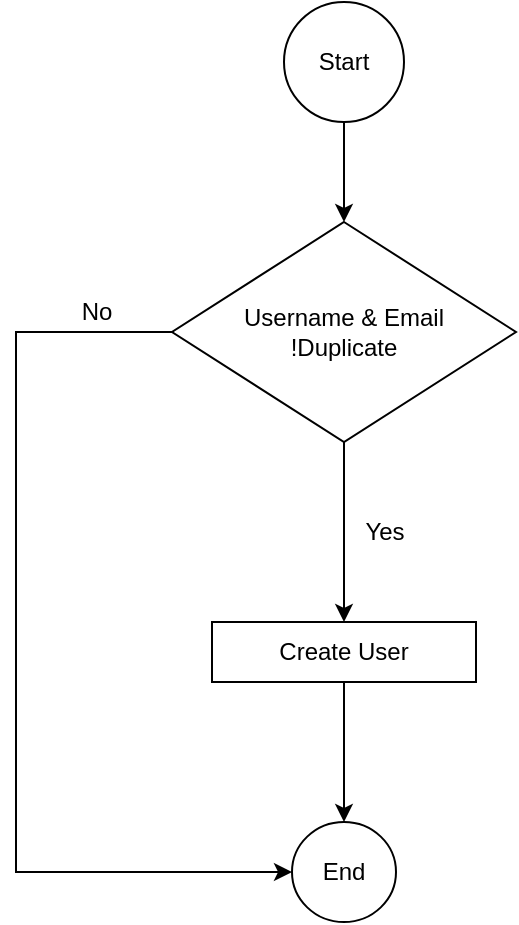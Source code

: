 <mxfile version="24.7.7" pages="6">
  <diagram name="Register" id="dZUUIYcdnAVPx5SltyMN">
    <mxGraphModel dx="1434" dy="746" grid="1" gridSize="10" guides="1" tooltips="1" connect="1" arrows="1" fold="1" page="1" pageScale="1" pageWidth="827" pageHeight="1169" math="0" shadow="0">
      <root>
        <mxCell id="0" />
        <mxCell id="1" parent="0" />
        <mxCell id="X9lbfb_LzI6aHxAgKHcs-7" value="" style="edgeStyle=orthogonalEdgeStyle;rounded=0;orthogonalLoop=1;jettySize=auto;html=1;" edge="1" parent="1" source="X9lbfb_LzI6aHxAgKHcs-1" target="X9lbfb_LzI6aHxAgKHcs-6">
          <mxGeometry relative="1" as="geometry" />
        </mxCell>
        <mxCell id="X9lbfb_LzI6aHxAgKHcs-1" value="Start" style="ellipse;whiteSpace=wrap;html=1;" vertex="1" parent="1">
          <mxGeometry x="384" y="70" width="60" height="60" as="geometry" />
        </mxCell>
        <mxCell id="X9lbfb_LzI6aHxAgKHcs-9" value="" style="edgeStyle=orthogonalEdgeStyle;rounded=0;orthogonalLoop=1;jettySize=auto;html=1;" edge="1" parent="1" source="X9lbfb_LzI6aHxAgKHcs-6" target="X9lbfb_LzI6aHxAgKHcs-8">
          <mxGeometry relative="1" as="geometry" />
        </mxCell>
        <mxCell id="X9lbfb_LzI6aHxAgKHcs-12" style="edgeStyle=orthogonalEdgeStyle;rounded=0;orthogonalLoop=1;jettySize=auto;html=1;entryX=0;entryY=0.5;entryDx=0;entryDy=0;" edge="1" parent="1" source="X9lbfb_LzI6aHxAgKHcs-6" target="X9lbfb_LzI6aHxAgKHcs-10">
          <mxGeometry relative="1" as="geometry">
            <Array as="points">
              <mxPoint x="250" y="235" />
              <mxPoint x="250" y="505" />
            </Array>
          </mxGeometry>
        </mxCell>
        <mxCell id="X9lbfb_LzI6aHxAgKHcs-6" value="Username &amp;amp; Email&lt;div&gt;!Duplicate&lt;/div&gt;" style="rhombus;whiteSpace=wrap;html=1;" vertex="1" parent="1">
          <mxGeometry x="328" y="180" width="172" height="110" as="geometry" />
        </mxCell>
        <mxCell id="X9lbfb_LzI6aHxAgKHcs-11" value="" style="edgeStyle=orthogonalEdgeStyle;rounded=0;orthogonalLoop=1;jettySize=auto;html=1;" edge="1" parent="1" source="X9lbfb_LzI6aHxAgKHcs-8" target="X9lbfb_LzI6aHxAgKHcs-10">
          <mxGeometry relative="1" as="geometry" />
        </mxCell>
        <mxCell id="X9lbfb_LzI6aHxAgKHcs-8" value="Create User" style="whiteSpace=wrap;html=1;" vertex="1" parent="1">
          <mxGeometry x="348" y="380" width="132" height="30" as="geometry" />
        </mxCell>
        <mxCell id="X9lbfb_LzI6aHxAgKHcs-10" value="End" style="ellipse;whiteSpace=wrap;html=1;" vertex="1" parent="1">
          <mxGeometry x="388" y="480" width="52" height="50" as="geometry" />
        </mxCell>
        <mxCell id="X9lbfb_LzI6aHxAgKHcs-13" value="No" style="text;html=1;align=center;verticalAlign=middle;resizable=0;points=[];autosize=1;strokeColor=none;fillColor=none;" vertex="1" parent="1">
          <mxGeometry x="270" y="210" width="40" height="30" as="geometry" />
        </mxCell>
        <mxCell id="X9lbfb_LzI6aHxAgKHcs-14" value="Yes" style="text;html=1;align=center;verticalAlign=middle;resizable=0;points=[];autosize=1;strokeColor=none;fillColor=none;" vertex="1" parent="1">
          <mxGeometry x="414" y="320" width="40" height="30" as="geometry" />
        </mxCell>
      </root>
    </mxGraphModel>
  </diagram>
  <diagram id="fovqAUWEoQaIrPCyReky" name="Login">
    <mxGraphModel dx="1434" dy="746" grid="1" gridSize="10" guides="1" tooltips="1" connect="1" arrows="1" fold="1" page="1" pageScale="1" pageWidth="827" pageHeight="1169" math="0" shadow="0">
      <root>
        <mxCell id="0" />
        <mxCell id="1" parent="0" />
        <mxCell id="69Zj9sNfb4D5RP3l9T7S-1" value="" style="edgeStyle=orthogonalEdgeStyle;rounded=0;orthogonalLoop=1;jettySize=auto;html=1;" edge="1" parent="1" source="69Zj9sNfb4D5RP3l9T7S-2" target="69Zj9sNfb4D5RP3l9T7S-5">
          <mxGeometry relative="1" as="geometry" />
        </mxCell>
        <mxCell id="69Zj9sNfb4D5RP3l9T7S-2" value="Start" style="ellipse;whiteSpace=wrap;html=1;" vertex="1" parent="1">
          <mxGeometry x="384" y="70" width="60" height="60" as="geometry" />
        </mxCell>
        <mxCell id="69Zj9sNfb4D5RP3l9T7S-3" value="" style="edgeStyle=orthogonalEdgeStyle;rounded=0;orthogonalLoop=1;jettySize=auto;html=1;" edge="1" parent="1" source="69Zj9sNfb4D5RP3l9T7S-5" target="69Zj9sNfb4D5RP3l9T7S-7">
          <mxGeometry relative="1" as="geometry" />
        </mxCell>
        <mxCell id="69Zj9sNfb4D5RP3l9T7S-4" style="edgeStyle=orthogonalEdgeStyle;rounded=0;orthogonalLoop=1;jettySize=auto;html=1;entryX=0;entryY=0.5;entryDx=0;entryDy=0;" edge="1" parent="1" source="69Zj9sNfb4D5RP3l9T7S-5" target="69Zj9sNfb4D5RP3l9T7S-8">
          <mxGeometry relative="1" as="geometry">
            <Array as="points">
              <mxPoint x="250" y="235" />
              <mxPoint x="250" y="505" />
            </Array>
          </mxGeometry>
        </mxCell>
        <mxCell id="69Zj9sNfb4D5RP3l9T7S-5" value="Login" style="rhombus;whiteSpace=wrap;html=1;" vertex="1" parent="1">
          <mxGeometry x="328" y="180" width="172" height="110" as="geometry" />
        </mxCell>
        <mxCell id="69Zj9sNfb4D5RP3l9T7S-6" value="" style="edgeStyle=orthogonalEdgeStyle;rounded=0;orthogonalLoop=1;jettySize=auto;html=1;" edge="1" parent="1" source="69Zj9sNfb4D5RP3l9T7S-7" target="69Zj9sNfb4D5RP3l9T7S-8">
          <mxGeometry relative="1" as="geometry" />
        </mxCell>
        <mxCell id="69Zj9sNfb4D5RP3l9T7S-7" value="Get Token" style="whiteSpace=wrap;html=1;" vertex="1" parent="1">
          <mxGeometry x="348" y="380" width="132" height="30" as="geometry" />
        </mxCell>
        <mxCell id="69Zj9sNfb4D5RP3l9T7S-8" value="End" style="ellipse;whiteSpace=wrap;html=1;" vertex="1" parent="1">
          <mxGeometry x="388" y="480" width="52" height="50" as="geometry" />
        </mxCell>
        <mxCell id="69Zj9sNfb4D5RP3l9T7S-9" value="No" style="text;html=1;align=center;verticalAlign=middle;resizable=0;points=[];autosize=1;strokeColor=none;fillColor=none;" vertex="1" parent="1">
          <mxGeometry x="270" y="210" width="40" height="30" as="geometry" />
        </mxCell>
        <mxCell id="69Zj9sNfb4D5RP3l9T7S-10" value="Yes" style="text;html=1;align=center;verticalAlign=middle;resizable=0;points=[];autosize=1;strokeColor=none;fillColor=none;" vertex="1" parent="1">
          <mxGeometry x="414" y="320" width="40" height="30" as="geometry" />
        </mxCell>
      </root>
    </mxGraphModel>
  </diagram>
  <diagram id="3NAkndN4-cFhVOlqZd2_" name="Create Qoute">
    <mxGraphModel dx="1434" dy="746" grid="1" gridSize="10" guides="1" tooltips="1" connect="1" arrows="1" fold="1" page="1" pageScale="1" pageWidth="827" pageHeight="1169" math="0" shadow="0">
      <root>
        <mxCell id="0" />
        <mxCell id="1" parent="0" />
        <mxCell id="gxKi449FXckUinpnHyON-2" value="" style="edgeStyle=orthogonalEdgeStyle;rounded=0;orthogonalLoop=1;jettySize=auto;html=1;" edge="1" parent="1" source="Mitbnf_qA18mQ-tIvpLp-2" target="gxKi449FXckUinpnHyON-1">
          <mxGeometry relative="1" as="geometry" />
        </mxCell>
        <mxCell id="Mitbnf_qA18mQ-tIvpLp-2" value="Start" style="ellipse;whiteSpace=wrap;html=1;" vertex="1" parent="1">
          <mxGeometry x="384" y="70" width="60" height="60" as="geometry" />
        </mxCell>
        <mxCell id="gxKi449FXckUinpnHyON-4" value="" style="edgeStyle=orthogonalEdgeStyle;rounded=0;orthogonalLoop=1;jettySize=auto;html=1;" edge="1" parent="1" source="gxKi449FXckUinpnHyON-1" target="gxKi449FXckUinpnHyON-3">
          <mxGeometry relative="1" as="geometry" />
        </mxCell>
        <mxCell id="gxKi449FXckUinpnHyON-1" value="Create Qoute" style="whiteSpace=wrap;html=1;" vertex="1" parent="1">
          <mxGeometry x="358" y="180" width="112" height="40" as="geometry" />
        </mxCell>
        <mxCell id="gxKi449FXckUinpnHyON-6" value="" style="edgeStyle=orthogonalEdgeStyle;rounded=0;orthogonalLoop=1;jettySize=auto;html=1;" edge="1" parent="1" source="gxKi449FXckUinpnHyON-3" target="gxKi449FXckUinpnHyON-5">
          <mxGeometry relative="1" as="geometry" />
        </mxCell>
        <mxCell id="gxKi449FXckUinpnHyON-9" style="edgeStyle=orthogonalEdgeStyle;rounded=0;orthogonalLoop=1;jettySize=auto;html=1;entryX=0;entryY=0.5;entryDx=0;entryDy=0;" edge="1" parent="1" source="gxKi449FXckUinpnHyON-3" target="gxKi449FXckUinpnHyON-7">
          <mxGeometry relative="1" as="geometry">
            <Array as="points">
              <mxPoint x="280" y="300" />
              <mxPoint x="280" y="560" />
            </Array>
          </mxGeometry>
        </mxCell>
        <mxCell id="gxKi449FXckUinpnHyON-3" value="Check token" style="rhombus;whiteSpace=wrap;html=1;" vertex="1" parent="1">
          <mxGeometry x="358" y="270" width="112" height="60" as="geometry" />
        </mxCell>
        <mxCell id="gxKi449FXckUinpnHyON-8" value="" style="edgeStyle=orthogonalEdgeStyle;rounded=0;orthogonalLoop=1;jettySize=auto;html=1;" edge="1" parent="1" source="gxKi449FXckUinpnHyON-5" target="gxKi449FXckUinpnHyON-7">
          <mxGeometry relative="1" as="geometry" />
        </mxCell>
        <mxCell id="gxKi449FXckUinpnHyON-5" value="Create qoute success" style="whiteSpace=wrap;html=1;" vertex="1" parent="1">
          <mxGeometry x="338" y="420" width="152" height="40" as="geometry" />
        </mxCell>
        <mxCell id="gxKi449FXckUinpnHyON-7" value="End" style="ellipse;whiteSpace=wrap;html=1;" vertex="1" parent="1">
          <mxGeometry x="378" y="530" width="72" height="60" as="geometry" />
        </mxCell>
        <mxCell id="gxKi449FXckUinpnHyON-10" value="No" style="text;html=1;align=center;verticalAlign=middle;resizable=0;points=[];autosize=1;strokeColor=none;fillColor=none;" vertex="1" parent="1">
          <mxGeometry x="290" y="270" width="40" height="30" as="geometry" />
        </mxCell>
        <mxCell id="gxKi449FXckUinpnHyON-11" value="Yes" style="text;html=1;align=center;verticalAlign=middle;resizable=0;points=[];autosize=1;strokeColor=none;fillColor=none;" vertex="1" parent="1">
          <mxGeometry x="414" y="360" width="40" height="30" as="geometry" />
        </mxCell>
      </root>
    </mxGraphModel>
  </diagram>
  <diagram id="O3l0yG0qmkUcUaKmreGW" name="Get List Qoute">
    <mxGraphModel dx="1434" dy="746" grid="1" gridSize="10" guides="1" tooltips="1" connect="1" arrows="1" fold="1" page="1" pageScale="1" pageWidth="827" pageHeight="1169" math="0" shadow="0">
      <root>
        <mxCell id="0" />
        <mxCell id="1" parent="0" />
        <mxCell id="lEhAREbDbZDP3LBeMXkX-1" value="" style="edgeStyle=orthogonalEdgeStyle;rounded=0;orthogonalLoop=1;jettySize=auto;html=1;" edge="1" parent="1" source="lEhAREbDbZDP3LBeMXkX-2" target="lEhAREbDbZDP3LBeMXkX-4">
          <mxGeometry relative="1" as="geometry" />
        </mxCell>
        <mxCell id="lEhAREbDbZDP3LBeMXkX-2" value="Start" style="ellipse;whiteSpace=wrap;html=1;" vertex="1" parent="1">
          <mxGeometry x="384" y="70" width="60" height="60" as="geometry" />
        </mxCell>
        <mxCell id="lEhAREbDbZDP3LBeMXkX-3" value="" style="edgeStyle=orthogonalEdgeStyle;rounded=0;orthogonalLoop=1;jettySize=auto;html=1;" edge="1" parent="1" source="lEhAREbDbZDP3LBeMXkX-4" target="lEhAREbDbZDP3LBeMXkX-7">
          <mxGeometry relative="1" as="geometry" />
        </mxCell>
        <mxCell id="lEhAREbDbZDP3LBeMXkX-4" value="Get Qoute" style="whiteSpace=wrap;html=1;" vertex="1" parent="1">
          <mxGeometry x="358" y="180" width="112" height="40" as="geometry" />
        </mxCell>
        <mxCell id="lEhAREbDbZDP3LBeMXkX-5" value="" style="edgeStyle=orthogonalEdgeStyle;rounded=0;orthogonalLoop=1;jettySize=auto;html=1;" edge="1" parent="1" source="lEhAREbDbZDP3LBeMXkX-7" target="lEhAREbDbZDP3LBeMXkX-9">
          <mxGeometry relative="1" as="geometry" />
        </mxCell>
        <mxCell id="lEhAREbDbZDP3LBeMXkX-6" style="edgeStyle=orthogonalEdgeStyle;rounded=0;orthogonalLoop=1;jettySize=auto;html=1;entryX=0;entryY=0.5;entryDx=0;entryDy=0;" edge="1" parent="1" source="lEhAREbDbZDP3LBeMXkX-7" target="lEhAREbDbZDP3LBeMXkX-10">
          <mxGeometry relative="1" as="geometry">
            <Array as="points">
              <mxPoint x="280" y="300" />
              <mxPoint x="280" y="560" />
            </Array>
          </mxGeometry>
        </mxCell>
        <mxCell id="lEhAREbDbZDP3LBeMXkX-7" value="Check token" style="rhombus;whiteSpace=wrap;html=1;" vertex="1" parent="1">
          <mxGeometry x="358" y="270" width="112" height="60" as="geometry" />
        </mxCell>
        <mxCell id="lEhAREbDbZDP3LBeMXkX-8" value="" style="edgeStyle=orthogonalEdgeStyle;rounded=0;orthogonalLoop=1;jettySize=auto;html=1;" edge="1" parent="1" source="lEhAREbDbZDP3LBeMXkX-9" target="lEhAREbDbZDP3LBeMXkX-10">
          <mxGeometry relative="1" as="geometry" />
        </mxCell>
        <mxCell id="lEhAREbDbZDP3LBeMXkX-9" value="Get qoute success" style="whiteSpace=wrap;html=1;" vertex="1" parent="1">
          <mxGeometry x="338" y="420" width="152" height="40" as="geometry" />
        </mxCell>
        <mxCell id="lEhAREbDbZDP3LBeMXkX-10" value="End" style="ellipse;whiteSpace=wrap;html=1;" vertex="1" parent="1">
          <mxGeometry x="378" y="530" width="72" height="60" as="geometry" />
        </mxCell>
        <mxCell id="lEhAREbDbZDP3LBeMXkX-11" value="No" style="text;html=1;align=center;verticalAlign=middle;resizable=0;points=[];autosize=1;strokeColor=none;fillColor=none;" vertex="1" parent="1">
          <mxGeometry x="290" y="270" width="40" height="30" as="geometry" />
        </mxCell>
        <mxCell id="lEhAREbDbZDP3LBeMXkX-12" value="Yes" style="text;html=1;align=center;verticalAlign=middle;resizable=0;points=[];autosize=1;strokeColor=none;fillColor=none;" vertex="1" parent="1">
          <mxGeometry x="414" y="360" width="40" height="30" as="geometry" />
        </mxCell>
      </root>
    </mxGraphModel>
  </diagram>
  <diagram id="_IH7IUPLuyBBtFxgbXld" name="Update Qoute">
    <mxGraphModel dx="1434" dy="746" grid="1" gridSize="10" guides="1" tooltips="1" connect="1" arrows="1" fold="1" page="1" pageScale="1" pageWidth="827" pageHeight="1169" math="0" shadow="0">
      <root>
        <mxCell id="0" />
        <mxCell id="1" parent="0" />
        <mxCell id="etZw8xeMoH72KY-Wpsu5-1" value="" style="edgeStyle=orthogonalEdgeStyle;rounded=0;orthogonalLoop=1;jettySize=auto;html=1;" edge="1" parent="1" source="etZw8xeMoH72KY-Wpsu5-2" target="etZw8xeMoH72KY-Wpsu5-4">
          <mxGeometry relative="1" as="geometry" />
        </mxCell>
        <mxCell id="etZw8xeMoH72KY-Wpsu5-2" value="Start" style="ellipse;whiteSpace=wrap;html=1;" vertex="1" parent="1">
          <mxGeometry x="384" y="70" width="60" height="60" as="geometry" />
        </mxCell>
        <mxCell id="etZw8xeMoH72KY-Wpsu5-3" value="" style="edgeStyle=orthogonalEdgeStyle;rounded=0;orthogonalLoop=1;jettySize=auto;html=1;" edge="1" parent="1" source="etZw8xeMoH72KY-Wpsu5-4" target="etZw8xeMoH72KY-Wpsu5-7">
          <mxGeometry relative="1" as="geometry" />
        </mxCell>
        <mxCell id="etZw8xeMoH72KY-Wpsu5-4" value="Update Qoute" style="whiteSpace=wrap;html=1;" vertex="1" parent="1">
          <mxGeometry x="358" y="180" width="112" height="40" as="geometry" />
        </mxCell>
        <mxCell id="etZw8xeMoH72KY-Wpsu5-5" value="" style="edgeStyle=orthogonalEdgeStyle;rounded=0;orthogonalLoop=1;jettySize=auto;html=1;" edge="1" parent="1" source="etZw8xeMoH72KY-Wpsu5-7" target="etZw8xeMoH72KY-Wpsu5-9">
          <mxGeometry relative="1" as="geometry" />
        </mxCell>
        <mxCell id="etZw8xeMoH72KY-Wpsu5-6" style="edgeStyle=orthogonalEdgeStyle;rounded=0;orthogonalLoop=1;jettySize=auto;html=1;entryX=0;entryY=0.5;entryDx=0;entryDy=0;" edge="1" parent="1" source="etZw8xeMoH72KY-Wpsu5-7" target="etZw8xeMoH72KY-Wpsu5-10">
          <mxGeometry relative="1" as="geometry">
            <Array as="points">
              <mxPoint x="280" y="300" />
              <mxPoint x="280" y="560" />
            </Array>
          </mxGeometry>
        </mxCell>
        <mxCell id="etZw8xeMoH72KY-Wpsu5-7" value="Check token" style="rhombus;whiteSpace=wrap;html=1;" vertex="1" parent="1">
          <mxGeometry x="358" y="270" width="112" height="60" as="geometry" />
        </mxCell>
        <mxCell id="etZw8xeMoH72KY-Wpsu5-8" value="" style="edgeStyle=orthogonalEdgeStyle;rounded=0;orthogonalLoop=1;jettySize=auto;html=1;" edge="1" parent="1" source="etZw8xeMoH72KY-Wpsu5-9" target="etZw8xeMoH72KY-Wpsu5-10">
          <mxGeometry relative="1" as="geometry" />
        </mxCell>
        <mxCell id="etZw8xeMoH72KY-Wpsu5-9" value="Update qoute success" style="whiteSpace=wrap;html=1;" vertex="1" parent="1">
          <mxGeometry x="338" y="420" width="152" height="40" as="geometry" />
        </mxCell>
        <mxCell id="etZw8xeMoH72KY-Wpsu5-10" value="End" style="ellipse;whiteSpace=wrap;html=1;" vertex="1" parent="1">
          <mxGeometry x="378" y="530" width="72" height="60" as="geometry" />
        </mxCell>
        <mxCell id="etZw8xeMoH72KY-Wpsu5-11" value="No" style="text;html=1;align=center;verticalAlign=middle;resizable=0;points=[];autosize=1;strokeColor=none;fillColor=none;" vertex="1" parent="1">
          <mxGeometry x="290" y="270" width="40" height="30" as="geometry" />
        </mxCell>
        <mxCell id="etZw8xeMoH72KY-Wpsu5-12" value="Yes" style="text;html=1;align=center;verticalAlign=middle;resizable=0;points=[];autosize=1;strokeColor=none;fillColor=none;" vertex="1" parent="1">
          <mxGeometry x="414" y="360" width="40" height="30" as="geometry" />
        </mxCell>
      </root>
    </mxGraphModel>
  </diagram>
  <diagram name="Detele Qoute" id="RfhcrM2RLtY6AjI4MMxe">
    <mxGraphModel dx="1434" dy="746" grid="1" gridSize="10" guides="1" tooltips="1" connect="1" arrows="1" fold="1" page="1" pageScale="1" pageWidth="827" pageHeight="1169" math="0" shadow="0">
      <root>
        <mxCell id="uXnJgWtUBe0ZqoIlqIdl-0" />
        <mxCell id="uXnJgWtUBe0ZqoIlqIdl-1" parent="uXnJgWtUBe0ZqoIlqIdl-0" />
        <mxCell id="uXnJgWtUBe0ZqoIlqIdl-2" value="" style="edgeStyle=orthogonalEdgeStyle;rounded=0;orthogonalLoop=1;jettySize=auto;html=1;" edge="1" parent="uXnJgWtUBe0ZqoIlqIdl-1" source="uXnJgWtUBe0ZqoIlqIdl-3" target="uXnJgWtUBe0ZqoIlqIdl-5">
          <mxGeometry relative="1" as="geometry" />
        </mxCell>
        <mxCell id="uXnJgWtUBe0ZqoIlqIdl-3" value="Start" style="ellipse;whiteSpace=wrap;html=1;" vertex="1" parent="uXnJgWtUBe0ZqoIlqIdl-1">
          <mxGeometry x="384" y="70" width="60" height="60" as="geometry" />
        </mxCell>
        <mxCell id="uXnJgWtUBe0ZqoIlqIdl-4" value="" style="edgeStyle=orthogonalEdgeStyle;rounded=0;orthogonalLoop=1;jettySize=auto;html=1;" edge="1" parent="uXnJgWtUBe0ZqoIlqIdl-1" source="uXnJgWtUBe0ZqoIlqIdl-5" target="uXnJgWtUBe0ZqoIlqIdl-8">
          <mxGeometry relative="1" as="geometry" />
        </mxCell>
        <mxCell id="uXnJgWtUBe0ZqoIlqIdl-5" value="Delete Qoute" style="whiteSpace=wrap;html=1;" vertex="1" parent="uXnJgWtUBe0ZqoIlqIdl-1">
          <mxGeometry x="358" y="180" width="112" height="40" as="geometry" />
        </mxCell>
        <mxCell id="uXnJgWtUBe0ZqoIlqIdl-6" value="" style="edgeStyle=orthogonalEdgeStyle;rounded=0;orthogonalLoop=1;jettySize=auto;html=1;" edge="1" parent="uXnJgWtUBe0ZqoIlqIdl-1" source="uXnJgWtUBe0ZqoIlqIdl-8" target="uXnJgWtUBe0ZqoIlqIdl-10">
          <mxGeometry relative="1" as="geometry" />
        </mxCell>
        <mxCell id="uXnJgWtUBe0ZqoIlqIdl-7" style="edgeStyle=orthogonalEdgeStyle;rounded=0;orthogonalLoop=1;jettySize=auto;html=1;entryX=0;entryY=0.5;entryDx=0;entryDy=0;" edge="1" parent="uXnJgWtUBe0ZqoIlqIdl-1" source="uXnJgWtUBe0ZqoIlqIdl-8" target="uXnJgWtUBe0ZqoIlqIdl-11">
          <mxGeometry relative="1" as="geometry">
            <Array as="points">
              <mxPoint x="280" y="300" />
              <mxPoint x="280" y="560" />
            </Array>
          </mxGeometry>
        </mxCell>
        <mxCell id="uXnJgWtUBe0ZqoIlqIdl-8" value="Check token &amp;amp;&amp;amp; Role admin" style="rhombus;whiteSpace=wrap;html=1;" vertex="1" parent="uXnJgWtUBe0ZqoIlqIdl-1">
          <mxGeometry x="328" y="250" width="172" height="100" as="geometry" />
        </mxCell>
        <mxCell id="uXnJgWtUBe0ZqoIlqIdl-9" value="" style="edgeStyle=orthogonalEdgeStyle;rounded=0;orthogonalLoop=1;jettySize=auto;html=1;" edge="1" parent="uXnJgWtUBe0ZqoIlqIdl-1" source="uXnJgWtUBe0ZqoIlqIdl-10" target="uXnJgWtUBe0ZqoIlqIdl-11">
          <mxGeometry relative="1" as="geometry" />
        </mxCell>
        <mxCell id="uXnJgWtUBe0ZqoIlqIdl-10" value="Delete qoute success" style="whiteSpace=wrap;html=1;" vertex="1" parent="uXnJgWtUBe0ZqoIlqIdl-1">
          <mxGeometry x="338" y="420" width="152" height="40" as="geometry" />
        </mxCell>
        <mxCell id="uXnJgWtUBe0ZqoIlqIdl-11" value="End" style="ellipse;whiteSpace=wrap;html=1;" vertex="1" parent="uXnJgWtUBe0ZqoIlqIdl-1">
          <mxGeometry x="378" y="530" width="72" height="60" as="geometry" />
        </mxCell>
        <mxCell id="uXnJgWtUBe0ZqoIlqIdl-12" value="No" style="text;html=1;align=center;verticalAlign=middle;resizable=0;points=[];autosize=1;strokeColor=none;fillColor=none;" vertex="1" parent="uXnJgWtUBe0ZqoIlqIdl-1">
          <mxGeometry x="290" y="270" width="40" height="30" as="geometry" />
        </mxCell>
        <mxCell id="uXnJgWtUBe0ZqoIlqIdl-13" value="Yes" style="text;html=1;align=center;verticalAlign=middle;resizable=0;points=[];autosize=1;strokeColor=none;fillColor=none;" vertex="1" parent="uXnJgWtUBe0ZqoIlqIdl-1">
          <mxGeometry x="414" y="360" width="40" height="30" as="geometry" />
        </mxCell>
      </root>
    </mxGraphModel>
  </diagram>
</mxfile>
